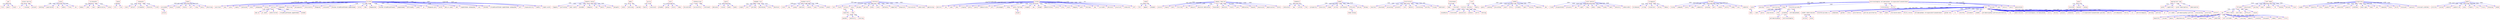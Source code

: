 strict digraph  {
	god	 [color=red,
		fontname=courier,
		shape=box];
	firm	 [color=red,
		fontname=courier,
		shape=box];
	god -> firm	 [color=blue,
		xlabel=0.01];
	quest	 [color=red,
		fontname=courier,
		shape=box];
	god -> quest	 [color=blue,
		xlabel=0.02];
	fixed	 [color=red,
		fontname=courier,
		shape=box];
	god -> fixed	 [color=blue,
		xlabel=0.13];
	"please destroy"	 [color=red,
		fontname=courier,
		shape=box];
	us	 [color=red,
		fontname=courier,
		shape=box];
	"please destroy" -> us	 [color=blue,
		xlabel=0.03];
	cravings	 [color=red,
		fontname=courier,
		shape=box];
	"please destroy" -> cravings	 [color=blue,
		xlabel=0.24];
	present	 [color=red,
		fontname=courier,
		shape=box];
	"please destroy" -> present	 [color=blue,
		xlabel=0.03];
	vyasa	 [color=red,
		fontname=courier,
		shape=box];
	bathing	 [color=red,
		fontname=courier,
		shape=box];
	vyasa -> bathing	 [color=blue,
		xlabel=0.06];
	experienced	 [color=red,
		fontname=courier,
		shape=box];
	vyasa -> experienced	 [color=blue,
		xlabel=0.04];
	shy	 [color=red,
		fontname=courier,
		shape=box];
	vyasa -> shy	 [color=blue,
		xlabel=0.02];
	ladies	 [color=red,
		fontname=courier,
		shape=box];
	vyasa -> ladies	 [color=blue,
		xlabel=0.02];
	front	 [color=red,
		fontname=courier,
		shape=box];
	vyasa -> front	 [color=blue,
		xlabel=0.15];
	son	 [color=red,
		fontname=courier,
		shape=box];
	vyasa -> son	 [color=blue,
		xlabel=0.03];
	"'krishna\x92s'"	 [color=red,
		fontname=courier,
		shape=box];
	humour	 [color=red,
		fontname=courier,
		shape=box];
	"'krishna\x92s'" -> humour	 [color=blue,
		xlabel=0.02];
	joke	 [color=red,
		fontname=courier,
		shape=box];
	"'krishna\x92s'" -> joke	 [color=blue,
		xlabel=0.02];
	took	 [color=red,
		fontname=courier,
		shape=box];
	"'krishna\x92s'" -> took	 [color=blue,
		xlabel=0.14];
	appreciative	 [color=red,
		fontname=courier,
		shape=box];
	"'krishna\x92s'" -> appreciative	 [color=blue,
		xlabel=0.02];
	sense	 [color=red,
		fontname=courier,
		shape=box];
	"'krishna\x92s'" -> sense	 [color=blue,
		xlabel=0.02];
	abide	 [color=red,
		fontname=courier,
		shape=box];
	till	 [color=red,
		fontname=courier,
		shape=box];
	abide -> till	 [color=blue,
		xlabel=0.16];
	live	 [color=red,
		fontname=courier,
		shape=box];
	abide -> live	 [color=blue,
		xlabel=0.03];
	"'shuka\x92s'"	 [color=red,
		fontname=courier,
		shape=box];
	short	 [color=red,
		fontname=courier,
		shape=box];
	"'shuka\x92s'" -> short	 [color=blue,
		xlabel=0.01];
	belief	 [color=red,
		fontname=courier,
		shape=box];
	"'shuka\x92s'" -> belief	 [color=blue,
		xlabel=0.02];
	strengthen	 [color=red,
		fontname=courier,
		shape=box];
	"'shuka\x92s'" -> strengthen	 [color=blue,
		xlabel=0.02];
	character	 [color=red,
		fontname=courier,
		shape=box];
	"'shuka\x92s'" -> character	 [color=blue,
		xlabel=0.03];
	truth	 [color=red,
		fontname=courier,
		shape=box];
	"'shuka\x92s'" -> truth	 [color=blue,
		xlabel=0.16];
	hymns	 [color=red,
		fontname=courier,
		shape=box];
	proceeded	 [color=red,
		fontname=courier,
		shape=box];
	hymns -> proceeded	 [color=blue,
		xlabel=0.03];
	house	 [color=red,
		fontname=courier,
		shape=box];
	hymns -> house	 [color=blue,
		xlabel=0.02];
	friends	 [color=red,
		fontname=courier,
		shape=box];
	hymns -> friends	 [color=blue,
		xlabel=0.02];
	chorus	 [color=red,
		fontname=courier,
		shape=box];
	hymns -> chorus	 [color=blue,
		xlabel=0.02];
	call	 [color=red,
		fontname=courier,
		shape=box];
	hymns -> call	 [color=blue,
		xlabel=0.02];
	sing	 [color=red,
		fontname=courier,
		shape=box];
	hymns -> sing	 [color=blue,
		xlabel=0.02];
	every	 [color=red,
		fontname=courier,
		shape=box];
	hymns -> every	 [color=blue,
		xlabel=0.01];
	observing	 [color=red,
		fontname=courier,
		shape=box];
	hymns -> observing	 [color=blue,
		xlabel=0.13];
	praise	 [color=red,
		fontname=courier,
		shape=box];
	proceeded -> praise	 [color=blue,
		xlabel=0.01];
	krishna	 [color=red,
		fontname=courier,
		shape=box];
	spiritual	 [color=red,
		fontname=courier,
		shape=box];
	krishna -> spiritual	 [color=blue,
		xlabel=0.04];
	says	 [color=red,
		fontname=courier,
		shape=box];
	krishna -> says	 [color=blue,
		xlabel=0.03];
	gita	 [color=red,
		fontname=courier,
		shape=box];
	krishna -> gita	 [color=blue,
		xlabel=0.06];
	simple	 [color=red,
		fontname=courier,
		shape=box];
	krishna -> simple	 [color=blue,
		xlabel=0.08];
	explained	 [color=red,
		fontname=courier,
		shape=box];
	krishna -> explained	 [color=blue,
		xlabel=0.09];
	mind	 [color=red,
		fontname=courier,
		shape=box];
	krishna -> mind	 [color=blue,
		xlabel=0.08];
	vahamyaham	 [color=red,
		fontname=courier,
		shape=box];
	krishna -> vahamyaham	 [color=blue,
		xlabel=0.07];
	attain	 [color=red,
		fontname=courier,
		shape=box];
	krishna -> attain	 [color=blue,
		xlabel=0.06];
	welfare	 [color=red,
		fontname=courier,
		shape=box];
	krishna -> welfare	 [color=blue,
		xlabel=0.02];
	commanded	 [color=red,
		fontname=courier,
		shape=box];
	krishna -> commanded	 [color=blue,
		xlabel=0.11];
	desiring	 [color=red,
		fontname=courier,
		shape=box];
	krishna -> desiring	 [color=blue,
		xlabel=0.06];
	paryupasate	 [color=red,
		fontname=courier,
		shape=box];
	krishna -> paryupasate	 [color=blue,
		xlabel=0.28];
	consistently	 [color=red,
		fontname=courier,
		shape=box];
	krishna -> consistently	 [color=blue,
		xlabel=0.06];
	bhagavad	 [color=red,
		fontname=courier,
		shape=box];
	krishna -> bhagavad	 [color=blue,
		xlabel=0.06];
	contained	 [color=red,
		fontname=courier,
		shape=box];
	krishna -> contained	 [color=blue,
		xlabel=0.07];
	"thesham nityabhiyukthanam yogakshemam"	 [color=red,
		fontname=courier,
		shape=box];
	krishna -> "thesham nityabhiyukthanam yogakshemam"	 [color=blue,
		xlabel=0.09];
	verse	 [color=red,
		fontname=courier,
		shape=box];
	krishna -> verse	 [color=blue,
		xlabel=0.1];
	take	 [color=red,
		fontname=courier,
		shape=box];
	krishna -> take	 [color=blue,
		xlabel=0.05];
	bhagavatam	 [color=red,
		fontname=courier,
		shape=box];
	krishna -> bhagavatam	 [color=blue,
		xlabel=0.06];
	"thesham nityabhiyukthanam"	 [color=red,
		fontname=courier,
		shape=box];
	krishna -> "thesham nityabhiyukthanam"	 [color=blue,
		xlabel=0.06];
	yogakshemam	 [color=red,
		fontname=courier,
		shape=box];
	krishna -> yogakshemam	 [color=blue,
		xlabel=0.07];
	philosophy	 [color=red,
		fontname=courier,
		shape=box];
	krishna -> philosophy	 [color=blue,
		xlabel=0.07];
	janah	 [color=red,
		fontname=courier,
		shape=box];
	krishna -> janah	 [color=blue,
		xlabel=0.07];
	ye	 [color=red,
		fontname=courier,
		shape=box];
	krishna -> ye	 [color=blue,
		xlabel=0.08];
	"bhagavad gita"	 [color=red,
		fontname=courier,
		shape=box];
	krishna -> "bhagavad gita"	 [color=blue,
		xlabel=0.08];
	words	 [color=red,
		fontname=courier,
		shape=box];
	krishna -> words	 [color=blue,
		xlabel=0.09];
	"mam ye janah"	 [color=red,
		fontname=courier,
		shape=box];
	krishna -> "mam ye janah"	 [color=blue,
		xlabel=0.09];
	mam	 [color=red,
		fontname=courier,
		shape=box];
	krishna -> mam	 [color=blue,
		xlabel=0.09];
	"yogakshemam vahamyaham"	 [color=red,
		fontname=courier,
		shape=box];
	krishna -> "yogakshemam vahamyaham"	 [color=blue,
		xlabel=0.07];
	did	 [color=red,
		fontname=courier,
		shape=box];
	krishna -> did	 [color=blue,
		xlabel=0.1];
	thesham	 [color=red,
		fontname=courier,
		shape=box];
	krishna -> thesham	 [color=blue,
		xlabel=0.07];
	"nityabhiyukthanam yogakshemam vahamyaham"	 [color=red,
		fontname=courier,
		shape=box];
	krishna -> "nityabhiyukthanam yogakshemam vahamyaham"	 [color=blue,
		xlabel=0.09];
	well	 [color=red,
		fontname=courier,
		shape=box];
	krishna -> well	 [color=blue,
		xlabel=0.03];
	responsibility	 [color=red,
		fontname=courier,
		shape=box];
	krishna -> responsibility	 [color=blue,
		xlabel=0.09];
	humbly	 [color=red,
		fontname=courier,
		shape=box];
	krishna -> humbly	 [color=blue,
		xlabel=0.06];
	"simple words"	 [color=red,
		fontname=courier,
		shape=box];
	krishna -> "simple words"	 [color=blue,
		xlabel=0.07];
	"mam ye"	 [color=red,
		fontname=courier,
		shape=box];
	welfare -> "mam ye"	 [color=blue,
		xlabel=0.25];
	"ye janah"	 [color=red,
		fontname=courier,
		shape=box];
	welfare -> "ye janah"	 [color=blue,
		xlabel=0.25];
	undistracted	 [color=red,
		fontname=courier,
		shape=box];
	welfare -> undistracted	 [color=blue,
		xlabel=0.01];
	"nityabhiyukthanam yogakshemam"	 [color=red,
		fontname=courier,
		shape=box];
	welfare -> "nityabhiyukthanam yogakshemam"	 [color=blue,
		xlabel=0.25];
	minded	 [color=red,
		fontname=courier,
		shape=box];
	welfare -> minded	 [color=blue,
		xlabel=0.06];
	"hemanta season"	 [color=red,
		fontname=courier,
		shape=box];
	happens	 [color=red,
		fontname=courier,
		shape=box];
	"hemanta season" -> happens	 [color=blue,
		xlabel=0.01];
	performing	 [color=red,
		fontname=courier,
		shape=box];
	"hemanta season" -> performing	 [color=blue,
		xlabel=0.01];
	"tamil month"	 [color=red,
		fontname=courier,
		shape=box];
	"hemanta season" -> "tamil month"	 [color=blue,
		xlabel=0.01];
	december	 [color=red,
		fontname=courier,
		shape=box];
	"hemanta season" -> december	 [color=blue,
		xlabel=0.01];
	imagines	 [color=red,
		fontname=courier,
		shape=box];
	"hemanta season" -> imagines	 [color=blue,
		xlabel=0.02];
	mid	 [color=red,
		fontname=courier,
		shape=box];
	"hemanta season" -> mid	 [color=blue,
		xlabel=0.01];
	month	 [color=red,
		fontname=courier,
		shape=box];
	"hemanta season" -> month	 [color=blue,
		xlabel=0.23];
	january	 [color=red,
		fontname=courier,
		shape=box];
	"hemanta season" -> january	 [color=blue,
		xlabel=0.01];
	margazhi	 [color=red,
		fontname=courier,
		shape=box];
	"hemanta season" -> margazhi	 [color=blue,
		xlabel=0.01];
	admit	 [color=red,
		fontname=courier,
		shape=box];
	realm	 [color=red,
		fontname=courier,
		shape=box];
	admit -> realm	 [color=blue,
		xlabel=0.02];
	realising	 [color=red,
		fontname=courier,
		shape=box];
	admit -> realising	 [color=blue,
		xlabel=0.13];
	supreme	 [color=red,
		fontname=courier,
		shape=box];
	admit -> supreme	 [color=blue,
		xlabel=0.01];
	purity	 [color=red,
		fontname=courier,
		shape=box];
	hearts	 [color=red,
		fontname=courier,
		shape=box];
	purity -> hearts	 [color=blue,
		xlabel=0.02];
	convinced	 [color=red,
		fontname=courier,
		shape=box];
	purity -> convinced	 [color=blue,
		xlabel=0.15];
	neck	 [color=red,
		fontname=courier,
		shape=box];
	pleaded	 [color=red,
		fontname=courier,
		shape=box];
	neck -> pleaded	 [color=blue,
		xlabel=0.15];
	going	 [color=red,
		fontname=courier,
		shape=box];
	neck -> going	 [color=blue,
		xlabel=0.16];
	return	 [color=red,
		fontname=courier,
		shape=box];
	neck -> return	 [color=blue,
		xlabel=0.29];
	deep	 [color=red,
		fontname=courier,
		shape=box];
	neck -> deep	 [color=blue,
		xlabel=0.17];
	"'\x93observing'"	 [color=red,
		fontname=courier,
		shape=box];
	disciplined	 [color=red,
		fontname=courier,
		shape=box];
	"'\x93observing'" -> disciplined	 [color=blue,
		xlabel=0.16];
	successfully	 [color=red,
		fontname=courier,
		shape=box];
	"'\x93observing'" -> successfully	 [color=blue,
		xlabel=0.02];
	continued	 [color=red,
		fontname=courier,
		shape=box];
	"'\x93observing'" -> continued	 [color=blue,
		xlabel=0.02];
	agree	 [color=red,
		fontname=courier,
		shape=box];
	obeisance	 [color=red,
		fontname=courier,
		shape=box];
	agree -> obeisance	 [color=blue,
		xlabel=0.16];
	raised	 [color=red,
		fontname=courier,
		shape=box];
	agree -> raised	 [color=blue,
		xlabel=0.03];
	heads	 [color=red,
		fontname=courier,
		shape=box];
	agree -> heads	 [color=blue,
		xlabel=0.03];
	hands	 [color=red,
		fontname=courier,
		shape=box];
	agree -> hands	 [color=blue,
		xlabel=0.03];
	"kadamba tree"	 [color=red,
		fontname=courier,
		shape=box];
	single	 [color=red,
		fontname=courier,
		shape=box];
	"kadamba tree" -> single	 [color=blue,
		xlabel=0.04];
	test	 [color=red,
		fontname=courier,
		shape=box];
	"kadamba tree" -> test	 [color=blue,
		xlabel=0.05];
	perched	 [color=red,
		fontname=courier,
		shape=box];
	"kadamba tree" -> perched	 [color=blue,
		xlabel=0.05];
	determined	 [color=red,
		fontname=courier,
		shape=box];
	"kadamba tree" -> determined	 [color=blue,
		xlabel=0.05];
	stole	 [color=red,
		fontname=courier,
		shape=box];
	"kadamba tree" -> stole	 [color=blue,
		xlabel=0.22];
	devotion	 [color=red,
		fontname=courier,
		shape=box];
	"kadamba tree" -> devotion	 [color=blue,
		xlabel=0.07];
	"mundane world"	 [color=red,
		fontname=courier,
		shape=box];
	risen	 [color=red,
		fontname=courier,
		shape=box];
	"mundane world" -> risen	 [color=blue,
		xlabel=0.05];
	boy	 [color=red,
		fontname=courier,
		shape=box];
	"mundane world" -> boy	 [color=blue,
		xlabel=0.07];
	young	 [color=red,
		fontname=courier,
		shape=box];
	"mundane world" -> young	 [color=blue,
		xlabel=0.2];
	emotions	 [color=red,
		fontname=courier,
		shape=box];
	"mundane world" -> emotions	 [color=blue,
		xlabel=0.25];
	reason	 [color=red,
		fontname=courier,
		shape=box];
	"mundane world" -> reason	 [color=blue,
		xlabel=0.06];
	said	 [color=red,
		fontname=courier,
		shape=box];
	"mundane world" -> said	 [color=blue,
		xlabel=0.03];
	sixteen	 [color=red,
		fontname=courier,
		shape=box];
	"mundane world" -> sixteen	 [color=blue,
		xlabel=0.05];
	asked	 [color=red,
		fontname=courier,
		shape=box];
	"mundane world" -> asked	 [color=blue,
		xlabel=0.06];
	reference	 [color=red,
		fontname=courier,
		shape=box];
	lest	 [color=red,
		fontname=courier,
		shape=box];
	reference -> lest	 [color=blue,
		xlabel=0.01];
	faith	 [color=red,
		fontname=courier,
		shape=box];
	reference -> faith	 [color=blue,
		xlabel=0.01];
	protect	 [color=red,
		fontname=courier,
		shape=box];
	reference -> protect	 [color=blue,
		xlabel=0.01];
	give	 [color=red,
		fontname=courier,
		shape=box];
	reference -> give	 [color=blue,
		xlabel=0.11];
	becomes	 [color=red,
		fontname=courier,
		shape=box];
	reference -> becomes	 [color=blue,
		xlabel=0.01];
	period	 [color=red,
		fontname=courier,
		shape=box];
	reference -> period	 [color=blue,
		xlabel=0.01];
	minds	 [color=red,
		fontname=courier,
		shape=box];
	reference -> minds	 [color=blue,
		xlabel=0.01];
	loses	 [color=red,
		fontname=courier,
		shape=box];
	reference -> loses	 [color=blue,
		xlabel=0.01];
	sublimity	 [color=red,
		fontname=courier,
		shape=box];
	reference -> sublimity	 [color=blue,
		xlabel=0.01];
	compelled	 [color=red,
		fontname=courier,
		shape=box];
	reference -> compelled	 [color=blue,
		xlabel=0.02];
	desperate	 [color=red,
		fontname=courier,
		shape=box];
	reference -> desperate	 [color=blue,
		xlabel=0.01];
	reservations	 [color=red,
		fontname=courier,
		shape=box];
	reference -> reservations	 [color=blue,
		xlabel=0.01];
	understand	 [color=red,
		fontname=courier,
		shape=box];
	reference -> understand	 [color=blue,
		xlabel=0.01];
	oppressing	 [color=red,
		fontname=courier,
		shape=box];
	reference -> oppressing	 [color=blue,
		xlabel=0.01];
	expected	 [color=red,
		fontname=courier,
		shape=box];
	protect -> expected	 [color=blue,
		xlabel=0.01];
	came	 [color=red,
		fontname=courier,
		shape=box];
	give -> came	 [color=blue,
		xlabel=0.01];
	maidens	 [color=red,
		fontname=courier,
		shape=box];
	came -> maidens	 [color=blue,
		xlabel=0.1];
	bashfully	 [color=red,
		fontname=courier,
		shape=box];
	came -> bashfully	 [color=blue,
		xlabel=0.08];
	covering	 [color=red,
		fontname=courier,
		shape=box];
	came -> covering	 [color=blue,
		xlabel=0.09];
	clothes	 [color=red,
		fontname=courier,
		shape=box];
	obstruct	 [color=red,
		fontname=courier,
		shape=box];
	clothes -> obstruct	 [color=blue,
		xlabel=0.01];
	one	 [color=red,
		fontname=courier,
		shape=box];
	clothes -> one	 [color=blue,
		xlabel=0.17];
	want	 [color=red,
		fontname=courier,
		shape=box];
	clothes -> want	 [color=blue,
		xlabel=0.01];
	dear	 [color=red,
		fontname=courier,
		shape=box];
	clothes -> dear	 [color=blue,
		xlabel=0.01];
	singing	 [color=red,
		fontname=courier,
		shape=box];
	clothes -> singing	 [color=blue,
		xlabel=0.23];
	petty	 [color=red,
		fontname=courier,
		shape=box];
	clothes -> petty	 [color=blue,
		xlabel=0.01];
	would	 [color=red,
		fontname=courier,
		shape=box];
	clothes -> would	 [color=blue,
		xlabel=0.15];
	demonstrates	 [color=red,
		fontname=courier,
		shape=box];
	clothes -> demonstrates	 [color=blue,
		xlabel=0.21];
	self	 [color=red,
		fontname=courier,
		shape=box];
	clothes -> self	 [color=blue,
		xlabel=0.23];
	sharanagati	 [color=red,
		fontname=courier,
		shape=box];
	clothes -> sharanagati	 [color=blue,
		xlabel=0.01];
	"'\x93my'"	 [color=red,
		fontname=courier,
		shape=box];
	clothes -> "'\x93my'"	 [color=blue,
		xlabel=0.01];
	"petty feelings"	 [color=red,
		fontname=courier,
		shape=box];
	clothes -> "petty feelings"	 [color=blue,
		xlabel=0.01];
	stepped	 [color=red,
		fontname=courier,
		shape=box];
	clothes -> stepped	 [color=blue,
		xlabel=0.22];
	was	 [color=red,
		fontname=courier,
		shape=box];
	clothes -> was	 [color=blue,
		xlabel=0.17];
	though	 [color=red,
		fontname=courier,
		shape=box];
	clothes -> though	 [color=blue,
		xlabel=0.27];
	demonstration	 [color=red,
		fontname=courier,
		shape=box];
	clothes -> demonstration	 [color=blue,
		xlabel=0.01];
	serve	 [color=red,
		fontname=courier,
		shape=box];
	clothes -> serve	 [color=blue,
		xlabel=0.01];
	else	 [color=red,
		fontname=courier,
		shape=box];
	clothes -> else	 [color=blue,
		xlabel=0.01];
	joint	 [color=red,
		fontname=courier,
		shape=box];
	clothes -> joint	 [color=blue,
		xlabel=0.18];
	imagine	 [color=red,
		fontname=courier,
		shape=box];
	clothes -> imagine	 [color=blue,
		xlabel=0.21];
	path	 [color=red,
		fontname=courier,
		shape=box];
	clothes -> path	 [color=blue,
		xlabel=0.05];
	feelings	 [color=red,
		fontname=courier,
		shape=box];
	clothes -> feelings	 [color=blue,
		xlabel=0.01];
	day	 [color=red,
		fontname=courier,
		shape=box];
	clothes -> day	 [color=blue,
		xlabel=0.22];
	surrender	 [color=red,
		fontname=courier,
		shape=box];
	clothes -> surrender	 [color=blue,
		xlabel=0.01];
	ablution	 [color=red,
		fontname=courier,
		shape=box];
	clothes -> ablution	 [color=blue,
		xlabel=0.21];
	practical	 [color=red,
		fontname=courier,
		shape=box];
	clothes -> practical	 [color=blue,
		xlabel=0.01];
	conducted	 [color=red,
		fontname=courier,
		shape=box];
	clothes -> conducted	 [color=blue,
		xlabel=0.01];
	left	 [color=red,
		fontname=courier,
		shape=box];
	clothes -> left	 [color=blue,
		xlabel=0.2];
	dispel	 [color=red,
		fontname=courier,
		shape=box];
	"petty feelings" -> dispel	 [color=blue,
		xlabel=0.13];
	naked	 [color=red,
		fontname=courier,
		shape=box];
	felt	 [color=red,
		fontname=courier,
		shape=box];
	naked -> felt	 [color=blue,
		xlabel=0.02];
	appear	 [color=red,
		fontname=courier,
		shape=box];
	naked -> appear	 [color=blue,
		xlabel=0.02];
	ashamed	 [color=red,
		fontname=courier,
		shape=box];
	naked -> ashamed	 [color=blue,
		xlabel=0.16];
	"company tomorrow"	 [color=red,
		fontname=courier,
		shape=box];
	sincere	 [color=red,
		fontname=courier,
		shape=box];
	"company tomorrow" -> sincere	 [color=blue,
		xlabel=0.02];
	reward	 [color=red,
		fontname=courier,
		shape=box];
	"company tomorrow" -> reward	 [color=blue,
		xlabel=0.03];
	shall	 [color=red,
		fontname=courier,
		shape=box];
	"company tomorrow" -> shall	 [color=blue,
		xlabel=0.03];
	thrilled	 [color=red,
		fontname=courier,
		shape=box];
	"company tomorrow" -> thrilled	 [color=blue,
		xlabel=0.04];
	had	 [color=red,
		fontname=courier,
		shape=box];
	"company tomorrow" -> had	 [color=blue,
		xlabel=0.03];
	measure	 [color=red,
		fontname=courier,
		shape=box];
	"company tomorrow" -> measure	 [color=blue,
		xlabel=0.03];
	"absolute dedication"	 [color=red,
		fontname=courier,
		shape=box];
	"company tomorrow" -> "absolute dedication"	 [color=blue,
		xlabel=0.04];
	favourable	 [color=red,
		fontname=courier,
		shape=box];
	"company tomorrow" -> favourable	 [color=blue,
		xlabel=0.2];
	absolute	 [color=red,
		fontname=courier,
		shape=box];
	"company tomorrow" -> absolute	 [color=blue,
		xlabel=0.03];
	result	 [color=red,
		fontname=courier,
		shape=box];
	"company tomorrow" -> result	 [color=blue,
		xlabel=0.02];
	were	 [color=red,
		fontname=courier,
		shape=box];
	"company tomorrow" -> were	 [color=blue,
		xlabel=0.2];
	dedication	 [color=red,
		fontname=courier,
		shape=box];
	"company tomorrow" -> dedication	 [color=blue,
		xlabel=0.03];
	beyond	 [color=red,
		fontname=courier,
		shape=box];
	"company tomorrow" -> beyond	 [color=blue,
		xlabel=0.02];
	expression	 [color=red,
		fontname=courier,
		shape=box];
	"company tomorrow" -> expression	 [color=blue,
		xlabel=0.03];
	appreciation	 [color=red,
		fontname=courier,
		shape=box];
	"company tomorrow" -> appreciation	 [color=blue,
		xlabel=0.03];
	borne	 [color=red,
		fontname=courier,
		shape=box];
	"company tomorrow" -> borne	 [color=blue,
		xlabel=0.03];
	ahamkara	 [color=red,
		fontname=courier,
		shape=box];
	indication	 [color=red,
		fontname=courier,
		shape=box];
	ahamkara -> indication	 [color=blue,
		xlabel=0.01];
	ego	 [color=red,
		fontname=courier,
		shape=box];
	ahamkara -> ego	 [color=blue,
		xlabel=0.01];
	called	 [color=red,
		fontname=courier,
		shape=box];
	ahamkara -> called	 [color=blue,
		xlabel=0.01];
	free	 [color=red,
		fontname=courier,
		shape=box];
	ahamkara -> free	 [color=blue,
		xlabel=0.12];
	human	 [color=red,
		fontname=courier,
		shape=box];
	prosperity	 [color=red,
		fontname=courier,
		shape=box];
	human -> prosperity	 [color=blue,
		xlabel=0.03];
	diversity	 [color=red,
		fontname=courier,
		shape=box];
	human -> diversity	 [color=blue,
		xlabel=0.05];
	shame	 [color=red,
		fontname=courier,
		shape=box];
	human -> shame	 [color=blue,
		xlabel=0.04];
	sorrow	 [color=red,
		fontname=courier,
		shape=box];
	human -> sorrow	 [color=blue,
		xlabel=0.04];
	attributed	 [color=red,
		fontname=courier,
		shape=box];
	human -> attributed	 [color=blue,
		xlabel=0.05];
	affected	 [color=red,
		fontname=courier,
		shape=box];
	human -> affected	 [color=blue,
		xlabel=0.03];
	person	 [color=red,
		fontname=courier,
		shape=box];
	human -> person	 [color=blue,
		xlabel=0.04];
	beings	 [color=red,
		fontname=courier,
		shape=box];
	human -> beings	 [color=blue,
		xlabel=0.19];
	"human beings"	 [color=red,
		fontname=courier,
		shape=box];
	affected -> "human beings"	 [color=blue,
		xlabel=0.11];
	prostration	 [color=red,
		fontname=courier,
		shape=box];
	reaction	 [color=red,
		fontname=courier,
		shape=box];
	prostration -> reaction	 [color=blue,
		xlabel=0.01];
	chastened	 [color=red,
		fontname=courier,
		shape=box];
	prostration -> chastened	 [color=blue,
		xlabel=0.01];
	sprouting	 [color=red,
		fontname=courier,
		shape=box];
	prostration -> sprouting	 [color=blue,
		xlabel=0.15];
	prevents	 [color=red,
		fontname=courier,
		shape=box];
	prostration -> prevents	 [color=blue,
		xlabel=0.01];
	corn	 [color=red,
		fontname=courier,
		shape=box];
	prostration -> corn	 [color=blue,
		xlabel=0.01];
	matters	 [color=red,
		fontname=courier,
		shape=box];
	prostration -> matters	 [color=blue,
		xlabel=0.23];
	insulating	 [color=red,
		fontname=courier,
		shape=box];
	prostration -> insulating	 [color=blue,
		xlabel=0.01];
	worldly	 [color=red,
		fontname=courier,
		shape=box];
	prostration -> worldly	 [color=blue,
		xlabel=0.01];
	frying	 [color=red,
		fontname=courier,
		shape=box];
	prostration -> frying	 [color=blue,
		xlabel=0.01];
	emotional	 [color=red,
		fontname=courier,
		shape=box];
	prostration -> emotional	 [color=blue,
		xlabel=0.01];
	contentment	 [color=red,
		fontname=courier,
		shape=box];
	home	 [color=red,
		fontname=courier,
		shape=box];
	contentment -> home	 [color=blue,
		xlabel=0.14];
	returned	 [color=red,
		fontname=courier,
		shape=box];
	contentment -> returned	 [color=blue,
		xlabel=0.02];
	lord	 [color=red,
		fontname=courier,
		shape=box];
	"instinct vanishes"	 [color=red,
		fontname=courier,
		shape=box];
	lord -> "instinct vanishes"	 [color=blue,
		xlabel=0.14];
	family	 [color=red,
		fontname=courier,
		shape=box];
	lord -> family	 [color=blue,
		xlabel=0.19];
	vasudhaiva	 [color=red,
		fontname=courier,
		shape=box];
	"instinct vanishes" -> vasudhaiva	 [color=blue,
		xlabel=0.03];
	reiterated	 [color=red,
		fontname=courier,
		shape=box];
	"instinct vanishes" -> reiterated	 [color=blue,
		xlabel=0.03];
	possessive	 [color=red,
		fontname=courier,
		shape=box];
	"instinct vanishes" -> possessive	 [color=blue,
		xlabel=0.02];
	oneness	 [color=red,
		fontname=courier,
		shape=box];
	"instinct vanishes" -> oneness	 [color=blue,
		xlabel=0.02];
	world	 [color=red,
		fontname=courier,
		shape=box];
	"instinct vanishes" -> world	 [color=blue,
		xlabel=0.03];
	feeling	 [color=red,
		fontname=courier,
		shape=box];
	"instinct vanishes" -> feeling	 [color=blue,
		xlabel=0.01];
	remedy	 [color=red,
		fontname=courier,
		shape=box];
	gains	 [color=red,
		fontname=courier,
		shape=box];
	remedy -> gains	 [color=blue,
		xlabel=0.02];
	seeking	 [color=red,
		fontname=courier,
		shape=box];
	remedy -> seeking	 [color=blue,
		xlabel=0.02];
	discarding	 [color=red,
		fontname=courier,
		shape=box];
	remedy -> discarding	 [color=blue,
		xlabel=0.04];
	reach	 [color=red,
		fontname=courier,
		shape=box];
	remedy -> reach	 [color=blue,
		xlabel=0.02];
	bliss	 [color=red,
		fontname=courier,
		shape=box];
	remedy -> bliss	 [color=blue,
		xlabel=0.03];
	ultimate	 [color=red,
		fontname=courier,
		shape=box];
	remedy -> ultimate	 [color=blue,
		xlabel=0.03];
	small	 [color=red,
		fontname=courier,
		shape=box];
	remedy -> small	 [color=blue,
		xlabel=0.13];
	divine	 [color=red,
		fontname=courier,
		shape=box];
	remedy -> divine	 [color=blue,
		xlabel=0.04];
	happiness	 [color=red,
		fontname=courier,
		shape=box];
	remedy -> happiness	 [color=blue,
		xlabel=0.02];
	man	 [color=red,
		fontname=courier,
		shape=box];
	remedy -> man	 [color=blue,
		xlabel=0.03];
	"saint poetess"	 [color=red,
		fontname=courier,
		shape=box];
	lived	 [color=red,
		fontname=courier,
		shape=box];
	"saint poetess" -> lived	 [color=blue,
		xlabel=0.04];
	disquietened	 [color=red,
		fontname=courier,
		shape=box];
	"saint poetess" -> disquietened	 [color=blue,
		xlabel=0.05];
	presence	 [color=red,
		fontname=courier,
		shape=box];
	"saint poetess" -> presence	 [color=blue,
		xlabel=0.04];
	way	 [color=red,
		fontname=courier,
		shape=box];
	"saint poetess" -> way	 [color=blue,
		xlabel=0.02];
	sight	 [color=red,
		fontname=courier,
		shape=box];
	"saint poetess" -> sight	 [color=blue,
		xlabel=0.04];
	long	 [color=red,
		fontname=courier,
		shape=box];
	"saint poetess" -> long	 [color=blue,
		xlabel=0.02];
	shuka	 [color=red,
		fontname=courier,
		shape=box];
	"saint poetess" -> shuka	 [color=blue,
		xlabel=0.04];
	woman	 [color=red,
		fontname=courier,
		shape=box];
	"saint poetess" -> woman	 [color=blue,
		xlabel=0.23];
	evoke	 [color=red,
		fontname=courier,
		shape=box];
	"saint poetess" -> evoke	 [color=blue,
		xlabel=0.04];
	tamil	 [color=red,
		fontname=courier,
		shape=box];
	"saint poetess" -> tamil	 [color=blue,
		xlabel=0.04];
	mentally	 [color=red,
		fontname=courier,
		shape=box];
	"saint poetess" -> mentally	 [color=blue,
		xlabel=0.03];
	undesirable	 [color=red,
		fontname=courier,
		shape=box];
	"saint poetess" -> undesirable	 [color=blue,
		xlabel=0.06];
	tiruppavai	 [color=red,
		fontname=courier,
		shape=box];
	brindavana	 [color=red,
		fontname=courier,
		shape=box];
	tiruppavai -> brindavana	 [color=blue,
		xlabel=0.03];
	string	 [color=red,
		fontname=courier,
		shape=box];
	tiruppavai -> string	 [color=blue,
		xlabel=0.02];
	visualizes	 [color=red,
		fontname=courier,
		shape=box];
	tiruppavai -> visualizes	 [color=blue,
		xlabel=0.03];
	verses	 [color=red,
		fontname=courier,
		shape=box];
	tiruppavai -> verses	 [color=blue,
		xlabel=0.03];
	famous	 [color=red,
		fontname=courier,
		shape=box];
	tiruppavai -> famous	 [color=blue,
		xlabel=0.17];
	forsake	 [color=red,
		fontname=courier,
		shape=box];
	living	 [color=red,
		fontname=courier,
		shape=box];
	forsake -> living	 [color=blue,
		xlabel=0.03];
	commands	 [color=red,
		fontname=courier,
		shape=box];
	forsake -> commands	 [color=blue,
		xlabel=0.03];
	earns	 [color=red,
		fontname=courier,
		shape=box];
	forsake -> earns	 [color=blue,
		xlabel=0.03];
	obey	 [color=red,
		fontname=courier,
		shape=box];
	forsake -> obey	 [color=blue,
		xlabel=0.03];
	community	 [color=red,
		fontname=courier,
		shape=box];
	forsake -> community	 [color=blue,
		xlabel=0.03];
	grazing	 [color=red,
		fontname=courier,
		shape=box];
	forsake -> grazing	 [color=blue,
		xlabel=0.03];
	born	 [color=red,
		fontname=courier,
		shape=box];
	forsake -> born	 [color=blue,
		xlabel=0.03];
	cannot	 [color=red,
		fontname=courier,
		shape=box];
	forsake -> cannot	 [color=blue,
		xlabel=0.02];
	cattle	 [color=red,
		fontname=courier,
		shape=box];
	forsake -> cattle	 [color=blue,
		xlabel=0.03];
	ready	 [color=red,
		fontname=courier,
		shape=box];
	forsake -> ready	 [color=blue,
		xlabel=0.03];
	ever	 [color=red,
		fontname=courier,
		shape=box];
	forsake -> ever	 [color=blue,
		xlabel=0.02];
	cowherds	 [color=red,
		fontname=courier,
		shape=box];
	forsake -> cowherds	 [color=blue,
		xlabel=0.17];
	"kuttrevalengalai kollamarpohadu ittraiparaikollvanandrukann"	 [color=red,
		fontname=courier,
		shape=box];
	seven	 [color=red,
		fontname=courier,
		shape=box];
	"kuttrevalengalai kollamarpohadu ittraiparaikollvanandrukann" -> seven	 [color=blue,
		xlabel=0.01];
	govinda	 [color=red,
		fontname=courier,
		shape=box];
	"kuttrevalengalai kollamarpohadu ittraiparaikollvanandrukann" -> govinda	 [color=blue,
		xlabel=0.28];
	exist	 [color=red,
		fontname=courier,
		shape=box];
	"kuttrevalengalai kollamarpohadu ittraiparaikollvanandrukann" -> exist	 [color=blue,
		xlabel=0.01];
	everlasting	 [color=red,
		fontname=courier,
		shape=box];
	"kuttrevalengalai kollamarpohadu ittraiparaikollvanandrukann" -> everlasting	 [color=blue,
		xlabel=0.01];
	today	 [color=red,
		fontname=courier,
		shape=box];
	"kuttrevalengalai kollamarpohadu ittraiparaikollvanandrukann" -> today	 [color=blue,
		xlabel=0.05];
	kulatthirpirandu	 [color=red,
		fontname=courier,
		shape=box];
	"kuttrevalengalai kollamarpohadu ittraiparaikollvanandrukann" -> kulatthirpirandu	 [color=blue,
		xlabel=0.05];
	relationship	 [color=red,
		fontname=courier,
		shape=box];
	"kuttrevalengalai kollamarpohadu ittraiparaikollvanandrukann" -> relationship	 [color=blue,
		xlabel=0.01];
	births	 [color=red,
		fontname=courier,
		shape=box];
	"kuttrevalengalai kollamarpohadu ittraiparaikollvanandrukann" -> births	 [color=blue,
		xlabel=0.01];
	hear	 [color=red,
		fontname=courier,
		shape=box];
	"kuttrevalengalai kollamarpohadu ittraiparaikollvanandrukann" -> hear	 [color=blue,
		xlabel=0.26];
	besides	 [color=red,
		fontname=courier,
		shape=box];
	"kuttrevalengalai kollamarpohadu ittraiparaikollvanandrukann" -> besides	 [color=blue,
		xlabel=0.01];
	come	 [color=red,
		fontname=courier,
		shape=box];
	"kuttrevalengalai kollamarpohadu ittraiparaikollvanandrukann" -> come	 [color=blue,
		xlabel=0.01];
	entire	 [color=red,
		fontname=courier,
		shape=box];
	"kuttrevalengalai kollamarpohadu ittraiparaikollvanandrukann" -> entire	 [color=blue,
		xlabel=0.24];
	twice	 [color=red,
		fontname=courier,
		shape=box];
	"kuttrevalengalai kollamarpohadu ittraiparaikollvanandrukann" -> twice	 [color=blue,
		xlabel=0.01];
	generations	 [color=red,
		fontname=courier,
		shape=box];
	"kuttrevalengalai kollamarpohadu ittraiparaikollvanandrukann" -> generations	 [color=blue,
		xlabel=0.01];
	many	 [color=red,
		fontname=courier,
		shape=box];
	seven -> many	 [color=blue,
		xlabel=0.01];
	seek	 [color=red,
		fontname=courier,
		shape=box];
	today -> seek	 [color=blue,
		xlabel=0.02];
	parai	 [color=red,
		fontname=courier,
		shape=box];
	today -> parai	 [color=blue,
		xlabel=0.02];
	aspirations	 [color=red,
		fontname=courier,
		shape=box];
	today -> aspirations	 [color=blue,
		xlabel=0.01];
	drum	 [color=red,
		fontname=courier,
		shape=box];
	today -> drum	 [color=blue,
		xlabel=0.01];
	pleading	 [color=red,
		fontname=courier,
		shape=box];
	kulatthirpirandu -> pleading	 [color=blue,
		xlabel=0.01];
	kollamarpohadu	 [color=red,
		fontname=courier,
		shape=box];
	kulatthirpirandu -> kollamarpohadu	 [color=blue,
		xlabel=0.04];
	"unakke namatcchaivom"	 [color=red,
		fontname=courier,
		shape=box];
	hear -> "unakke namatcchaivom"	 [color=blue,
		xlabel=0.01];
	"kulatthirpirandu ni"	 [color=red,
		fontname=courier,
		shape=box];
	hear -> "kulatthirpirandu ni"	 [color=blue,
		xlabel=0.01];
	undannodu	 [color=red,
		fontname=courier,
		shape=box];
	hear -> undannodu	 [color=blue,
		xlabel=0.01];
	golden	 [color=red,
		fontname=courier,
		shape=box];
	hear -> golden	 [color=blue,
		xlabel=0.01];
	lotus	 [color=red,
		fontname=courier,
		shape=box];
	hear -> lotus	 [color=blue,
		xlabel=0.01];
	porullkellai	 [color=red,
		fontname=courier,
		shape=box];
	hear -> porullkellai	 [color=blue,
		xlabel=0.01];
	"pottrum porullkellai"	 [color=red,
		fontname=courier,
		shape=box];
	hear -> "pottrum porullkellai"	 [color=blue,
		xlabel=0.01];
	feet	 [color=red,
		fontname=courier,
		shape=box];
	hear -> feet	 [color=blue,
		xlabel=0.01];
	andal	 [color=red,
		fontname=courier,
		shape=box];
	hear -> andal	 [color=blue,
		xlabel=0.01];
	chitranchirukale	 [color=red,
		fontname=courier,
		shape=box];
	hear -> chitranchirukale	 [color=blue,
		xlabel=0.01];
	"thirty verses"	 [color=red,
		fontname=courier,
		shape=box];
	hear -> "thirty verses"	 [color=blue,
		xlabel=0.01];
	"kollamarpohadu ittraiparaikollvanandrukann"	 [color=red,
		fontname=courier,
		shape=box];
	hear -> "kollamarpohadu ittraiparaikollvanandrukann"	 [color=blue,
		xlabel=0.01];
	"golden hue"	 [color=red,
		fontname=courier,
		shape=box];
	hear -> "golden hue"	 [color=blue,
		xlabel=0.01];
	ni	 [color=red,
		fontname=courier,
		shape=box];
	hear -> ni	 [color=blue,
		xlabel=0.01];
	sevitthu	 [color=red,
		fontname=courier,
		shape=box];
	hear -> sevitthu	 [color=blue,
		xlabel=0.01];
	procedure	 [color=red,
		fontname=courier,
		shape=box];
	hear -> procedure	 [color=blue,
		xlabel=0.01];
	unakke	 [color=red,
		fontname=courier,
		shape=box];
	hear -> unakke	 [color=blue,
		xlabel=0.2];
	"potramaraiyadiye pottrum porullkellai"	 [color=red,
		fontname=courier,
		shape=box];
	hear -> "potramaraiyadiye pottrum porullkellai"	 [color=blue,
		xlabel=0.01];
	hue	 [color=red,
		fontname=courier,
		shape=box];
	hear -> hue	 [color=blue,
		xlabel=0.01];
	namatcchaivom	 [color=red,
		fontname=courier,
		shape=box];
	hear -> namatcchaivom	 [color=blue,
		xlabel=0.01];
	"kuttrevalengalai kollamarpohadu"	 [color=red,
		fontname=courier,
		shape=box];
	hear -> "kuttrevalengalai kollamarpohadu"	 [color=blue,
		xlabel=0.01];
	early	 [color=red,
		fontname=courier,
		shape=box];
	hear -> early	 [color=blue,
		xlabel=0.01];
	bestow	 [color=red,
		fontname=courier,
		shape=box];
	hear -> bestow	 [color=blue,
		xlabel=0.01];
	purpose	 [color=red,
		fontname=courier,
		shape=box];
	hear -> purpose	 [color=blue,
		xlabel=0.01];
	vandunnai	 [color=red,
		fontname=courier,
		shape=box];
	hear -> vandunnai	 [color=blue,
		xlabel=0.01];
	grace	 [color=red,
		fontname=courier,
		shape=box];
	hear -> grace	 [color=blue,
		xlabel=0.01];
	"ittraiparaikollvanandrukann govinda"	 [color=red,
		fontname=courier,
		shape=box];
	hear -> "ittraiparaikollvanandrukann govinda"	 [color=blue,
		xlabel=0.01];
	desire	 [color=red,
		fontname=courier,
		shape=box];
	hear -> desire	 [color=blue,
		xlabel=0.01];
	uttromeyavom	 [color=red,
		fontname=courier,
		shape=box];
	hear -> uttromeyavom	 [color=blue,
		xlabel=0.01];
	thirty	 [color=red,
		fontname=courier,
		shape=box];
	hear -> thirty	 [color=blue,
		xlabel=0.01];
	sri	 [color=red,
		fontname=courier,
		shape=box];
	hear -> sri	 [color=blue,
		xlabel=0.01];
	matrelorempavai	 [color=red,
		fontname=courier,
		shape=box];
	hear -> matrelorempavai	 [color=blue,
		xlabel=0.01];
	morning	 [color=red,
		fontname=courier,
		shape=box];
	hear -> morning	 [color=blue,
		xlabel=0.01];
	pottrum	 [color=red,
		fontname=courier,
		shape=box];
	hear -> pottrum	 [color=blue,
		xlabel=0.2];
	un	 [color=red,
		fontname=courier,
		shape=box];
	hear -> un	 [color=blue,
		xlabel=0.01];
	"sri andal"	 [color=red,
		fontname=courier,
		shape=box];
	hear -> "sri andal"	 [color=blue,
		xlabel=0.01];
	"potramaraiyadiye pottrum"	 [color=red,
		fontname=courier,
		shape=box];
	hear -> "potramaraiyadiye pottrum"	 [color=blue,
		xlabel=0.01];
	associating	 [color=red,
		fontname=courier,
		shape=box];
	hear -> associating	 [color=blue,
		xlabel=0.01];
	prostrate	 [color=red,
		fontname=courier,
		shape=box];
	hear -> prostrate	 [color=blue,
		xlabel=0.01];
	fulfill	 [color=red,
		fontname=courier,
		shape=box];
	hear -> fulfill	 [color=blue,
		xlabel=0.01];
	potramaraiyadiye	 [color=red,
		fontname=courier,
		shape=box];
	pleading -> potramaraiyadiye	 [color=blue,
		xlabel=0.17];
	kuttrevalengalai	 [color=red,
		fontname=courier,
		shape=box];
	pleading -> kuttrevalengalai	 [color=blue,
		xlabel=0.17];
	service	 [color=red,
		fontname=courier,
		shape=box];
	"unakke namatcchaivom" -> service	 [color=blue,
		xlabel=0.03];
	union	 [color=red,
		fontname=courier,
		shape=box];
	"unakke namatcchaivom" -> union	 [color=blue,
		xlabel=0.03];
	water	 [color=red,
		fontname=courier,
		shape=box];
	insisted	 [color=red,
		fontname=courier,
		shape=box];
	water -> insisted	 [color=blue,
		xlabel=0.02];
	wanted	 [color=red,
		fontname=courier,
		shape=box];
	water -> wanted	 [color=blue,
		xlabel=0.01];
	coming	 [color=red,
		fontname=courier,
		shape=box];
	water -> coming	 [color=blue,
		xlabel=0.14];
	"appropriate time"	 [color=red,
		fontname=courier,
		shape=box];
	grant	 [color=red,
		fontname=courier,
		shape=box];
	"appropriate time" -> grant	 [color=blue,
		xlabel=0.01];
	supplicant	 [color=red,
		fontname=courier,
		shape=box];
	"appropriate time" -> supplicant	 [color=blue,
		xlabel=0.24];
	"grant emancipation"	 [color=red,
		fontname=courier,
		shape=box];
	"appropriate time" -> "grant emancipation"	 [color=blue,
		xlabel=0.06];
	emancipation	 [color=red,
		fontname=courier,
		shape=box];
	"appropriate time" -> emancipation	 [color=blue,
		xlabel=0.22];
	"sand image"	 [color=red,
		fontname=courier,
		shape=box];
	followed	 [color=red,
		fontname=courier,
		shape=box];
	"sand image" -> followed	 [color=blue,
		xlabel=0.19];
	devotional	 [color=red,
		fontname=courier,
		shape=box];
	"sand image" -> devotional	 [color=blue,
		xlabel=0.02];
	worship	 [color=red,
		fontname=courier,
		shape=box];
	"sand image" -> worship	 [color=blue,
		xlabel=0.03];
	bank	 [color=red,
		fontname=courier,
		shape=box];
	"sand image" -> bank	 [color=blue,
		xlabel=0.06];
	goddess	 [color=red,
		fontname=courier,
		shape=box];
	"sand image" -> goddess	 [color=blue,
		xlabel=0.04];
	30	 [color=red,
		fontname=courier,
		shape=box];
	"sand image" -> 30	 [color=blue,
		xlabel=0.01];
	bathed	 [color=red,
		fontname=courier,
		shape=box];
	"sand image" -> bathed	 [color=blue,
		xlabel=0.04];
	kalindi	 [color=red,
		fontname=courier,
		shape=box];
	"sand image" -> kalindi	 [color=blue,
		xlabel=0.03];
	river	 [color=red,
		fontname=courier,
		shape=box];
	"sand image" -> river	 [color=blue,
		xlabel=0.03];
	vow	 [color=red,
		fontname=courier,
		shape=box];
	followed -> vow	 [color=blue,
		xlabel=0.01];
	"whole month"	 [color=red,
		fontname=courier,
		shape=box];
	followed -> "whole month"	 [color=blue,
		xlabel=0.01];
	describes	 [color=red,
		fontname=courier,
		shape=box];
	followed -> describes	 [color=blue,
		xlabel=0.01];
	difficult	 [color=red,
		fontname=courier,
		shape=box];
	followed -> difficult	 [color=blue,
		xlabel=0.01];
	season	 [color=red,
		fontname=courier,
		shape=box];
	followed -> season	 [color=blue,
		xlabel=0.01];
	beautiful	 [color=red,
		fontname=courier,
		shape=box];
	vow -> beautiful	 [color=blue,
		xlabel=0.02];
	concept	 [color=red,
		fontname=courier,
		shape=box];
	vow -> concept	 [color=blue,
		xlabel=0.01];
	hapter	 [color=red,
		fontname=courier,
		shape=box];
	vow -> hapter	 [color=blue,
		xlabel=0.04];
	comprehension	 [color=red,
		fontname=courier,
		shape=box];
	vow -> comprehension	 [color=blue,
		xlabel=0.04];
	severe	 [color=red,
		fontname=courier,
		shape=box];
	vow -> severe	 [color=blue,
		xlabel=0.02];
	vraja	 [color=red,
		fontname=courier,
		shape=box];
	vow -> vraja	 [color=blue,
		xlabel=0.04];
	exposition	 [color=red,
		fontname=courier,
		shape=box];
	vow -> exposition	 [color=blue,
		xlabel=0.03];
	easy	 [color=red,
		fontname=courier,
		shape=box];
	vow -> easy	 [color=blue,
		xlabel=0.02];
	undertook	 [color=red,
		fontname=courier,
		shape=box];
	vow -> undertook	 [color=blue,
		xlabel=0.03];
	"self-surrender"	 [color=red,
		fontname=courier,
		shape=box];
	vow -> "self-surrender"	 [color=blue,
		xlabel=0.04];
	made	 [color=red,
		fontname=courier,
		shape=box];
	vow -> made	 [color=blue,
		xlabel=0.02];
	starting	 [color=red,
		fontname=courier,
		shape=box];
	vow -> starting	 [color=blue,
		xlabel=0.03];
	damsels	 [color=red,
		fontname=courier,
		shape=box];
	vow -> damsels	 [color=blue,
		xlabel=0.04];
	invoking	 [color=red,
		fontname=courier,
		shape=box];
	vow -> invoking	 [color=blue,
		xlabel=0.03];
	katyayani	 [color=red,
		fontname=courier,
		shape=box];
	vow -> katyayani	 [color=blue,
		xlabel=0.04];
	common	 [color=red,
		fontname=courier,
		shape=box];
	vow -> common	 [color=blue,
		xlabel=0.03];
	whole	 [color=red,
		fontname=courier,
		shape=box];
	vow -> whole	 [color=blue,
		xlabel=0.04];
	first	 [color=red,
		fontname=courier,
		shape=box];
	vow -> first	 [color=blue,
		xlabel=0.01];
	propitiate	 [color=red,
		fontname=courier,
		shape=box];
	caught	 [color=red,
		fontname=courier,
		shape=box];
	propitiate -> caught	 [color=blue,
		xlabel=0.04];
	death	 [color=red,
		fontname=courier,
		shape=box];
	propitiate -> death	 [color=blue,
		xlabel=0.03];
	benefits	 [color=red,
		fontname=courier,
		shape=box];
	propitiate -> benefits	 [color=blue,
		xlabel=0.04];
	help	 [color=red,
		fontname=courier,
		shape=box];
	propitiate -> help	 [color=blue,
		xlabel=0.04];
	people	 [color=red,
		fontname=courier,
		shape=box];
	propitiate -> people	 [color=blue,
		xlabel=0.04];
	gods	 [color=red,
		fontname=courier,
		shape=box];
	propitiate -> gods	 [color=blue,
		xlabel=0.05];
	subjected	 [color=red,
		fontname=courier,
		shape=box];
	propitiate -> subjected	 [color=blue,
		xlabel=0.05];
	acquire	 [color=red,
		fontname=courier,
		shape=box];
	propitiate -> acquire	 [color=blue,
		xlabel=0.04];
	problems	 [color=red,
		fontname=courier,
		shape=box];
	propitiate -> problems	 [color=blue,
		xlabel=0.05];
	"minor gods"	 [color=red,
		fontname=courier,
		shape=box];
	propitiate -> "minor gods"	 [color=blue,
		xlabel=0.03];
	hand	 [color=red,
		fontname=courier,
		shape=box];
	propitiate -> hand	 [color=blue,
		xlabel=0.04];
	aim	 [color=red,
		fontname=courier,
		shape=box];
	propitiate -> aim	 [color=blue,
		xlabel=0.05];
	repeated	 [color=red,
		fontname=courier,
		shape=box];
	propitiate -> repeated	 [color=blue,
		xlabel=0.05];
	minor	 [color=red,
		fontname=courier,
		shape=box];
	propitiate -> minor	 [color=blue,
		xlabel=0.05];
	birth	 [color=red,
		fontname=courier,
		shape=box];
	propitiate -> birth	 [color=blue,
		xlabel=0.04];
	incessant	 [color=red,
		fontname=courier,
		shape=box];
	propitiate -> incessant	 [color=blue,
		xlabel=0.04];
	explains	 [color=red,
		fontname=courier,
		shape=box];
	propitiate -> explains	 [color=blue,
		xlabel=0.19];
	"incessant problems"	 [color=red,
		fontname=courier,
		shape=box];
	propitiate -> "incessant problems"	 [color=blue,
		xlabel=0.03];
	gopis	 [color=red,
		fontname=courier,
		shape=box];
	articles	 [color=red,
		fontname=courier,
		shape=box];
	gopis -> articles	 [color=blue,
		xlabel=0.04];
	united	 [color=red,
		fontname=courier,
		shape=box];
	gopis -> united	 [color=blue,
		xlabel=0.23];
	cowherd	 [color=red,
		fontname=courier,
		shape=box];
	gopis -> cowherd	 [color=blue,
		xlabel=0.05];
	"cowherd son"	 [color=red,
		fontname=courier,
		shape=box];
	gopis -> "cowherd son"	 [color=blue,
		xlabel=0.05];
	pray	 [color=red,
		fontname=courier,
		shape=box];
	gopis -> pray	 [color=blue,
		xlabel=0.01];
	flowers	 [color=red,
		fontname=courier,
		shape=box];
	gopis -> flowers	 [color=blue,
		xlabel=0.04];
	rice	 [color=red,
		fontname=courier,
		shape=box];
	gopis -> rice	 [color=blue,
		xlabel=0.04];
	fruits	 [color=red,
		fontname=courier,
		shape=box];
	gopis -> fruits	 [color=blue,
		xlabel=0.05];
	pleasing	 [color=red,
		fontname=courier,
		shape=box];
	gopis -> pleasing	 [color=blue,
		xlabel=0.03];
	nanda	 [color=red,
		fontname=courier,
		shape=box];
	gopis -> nanda	 [color=blue,
		xlabel=0.04];
}
